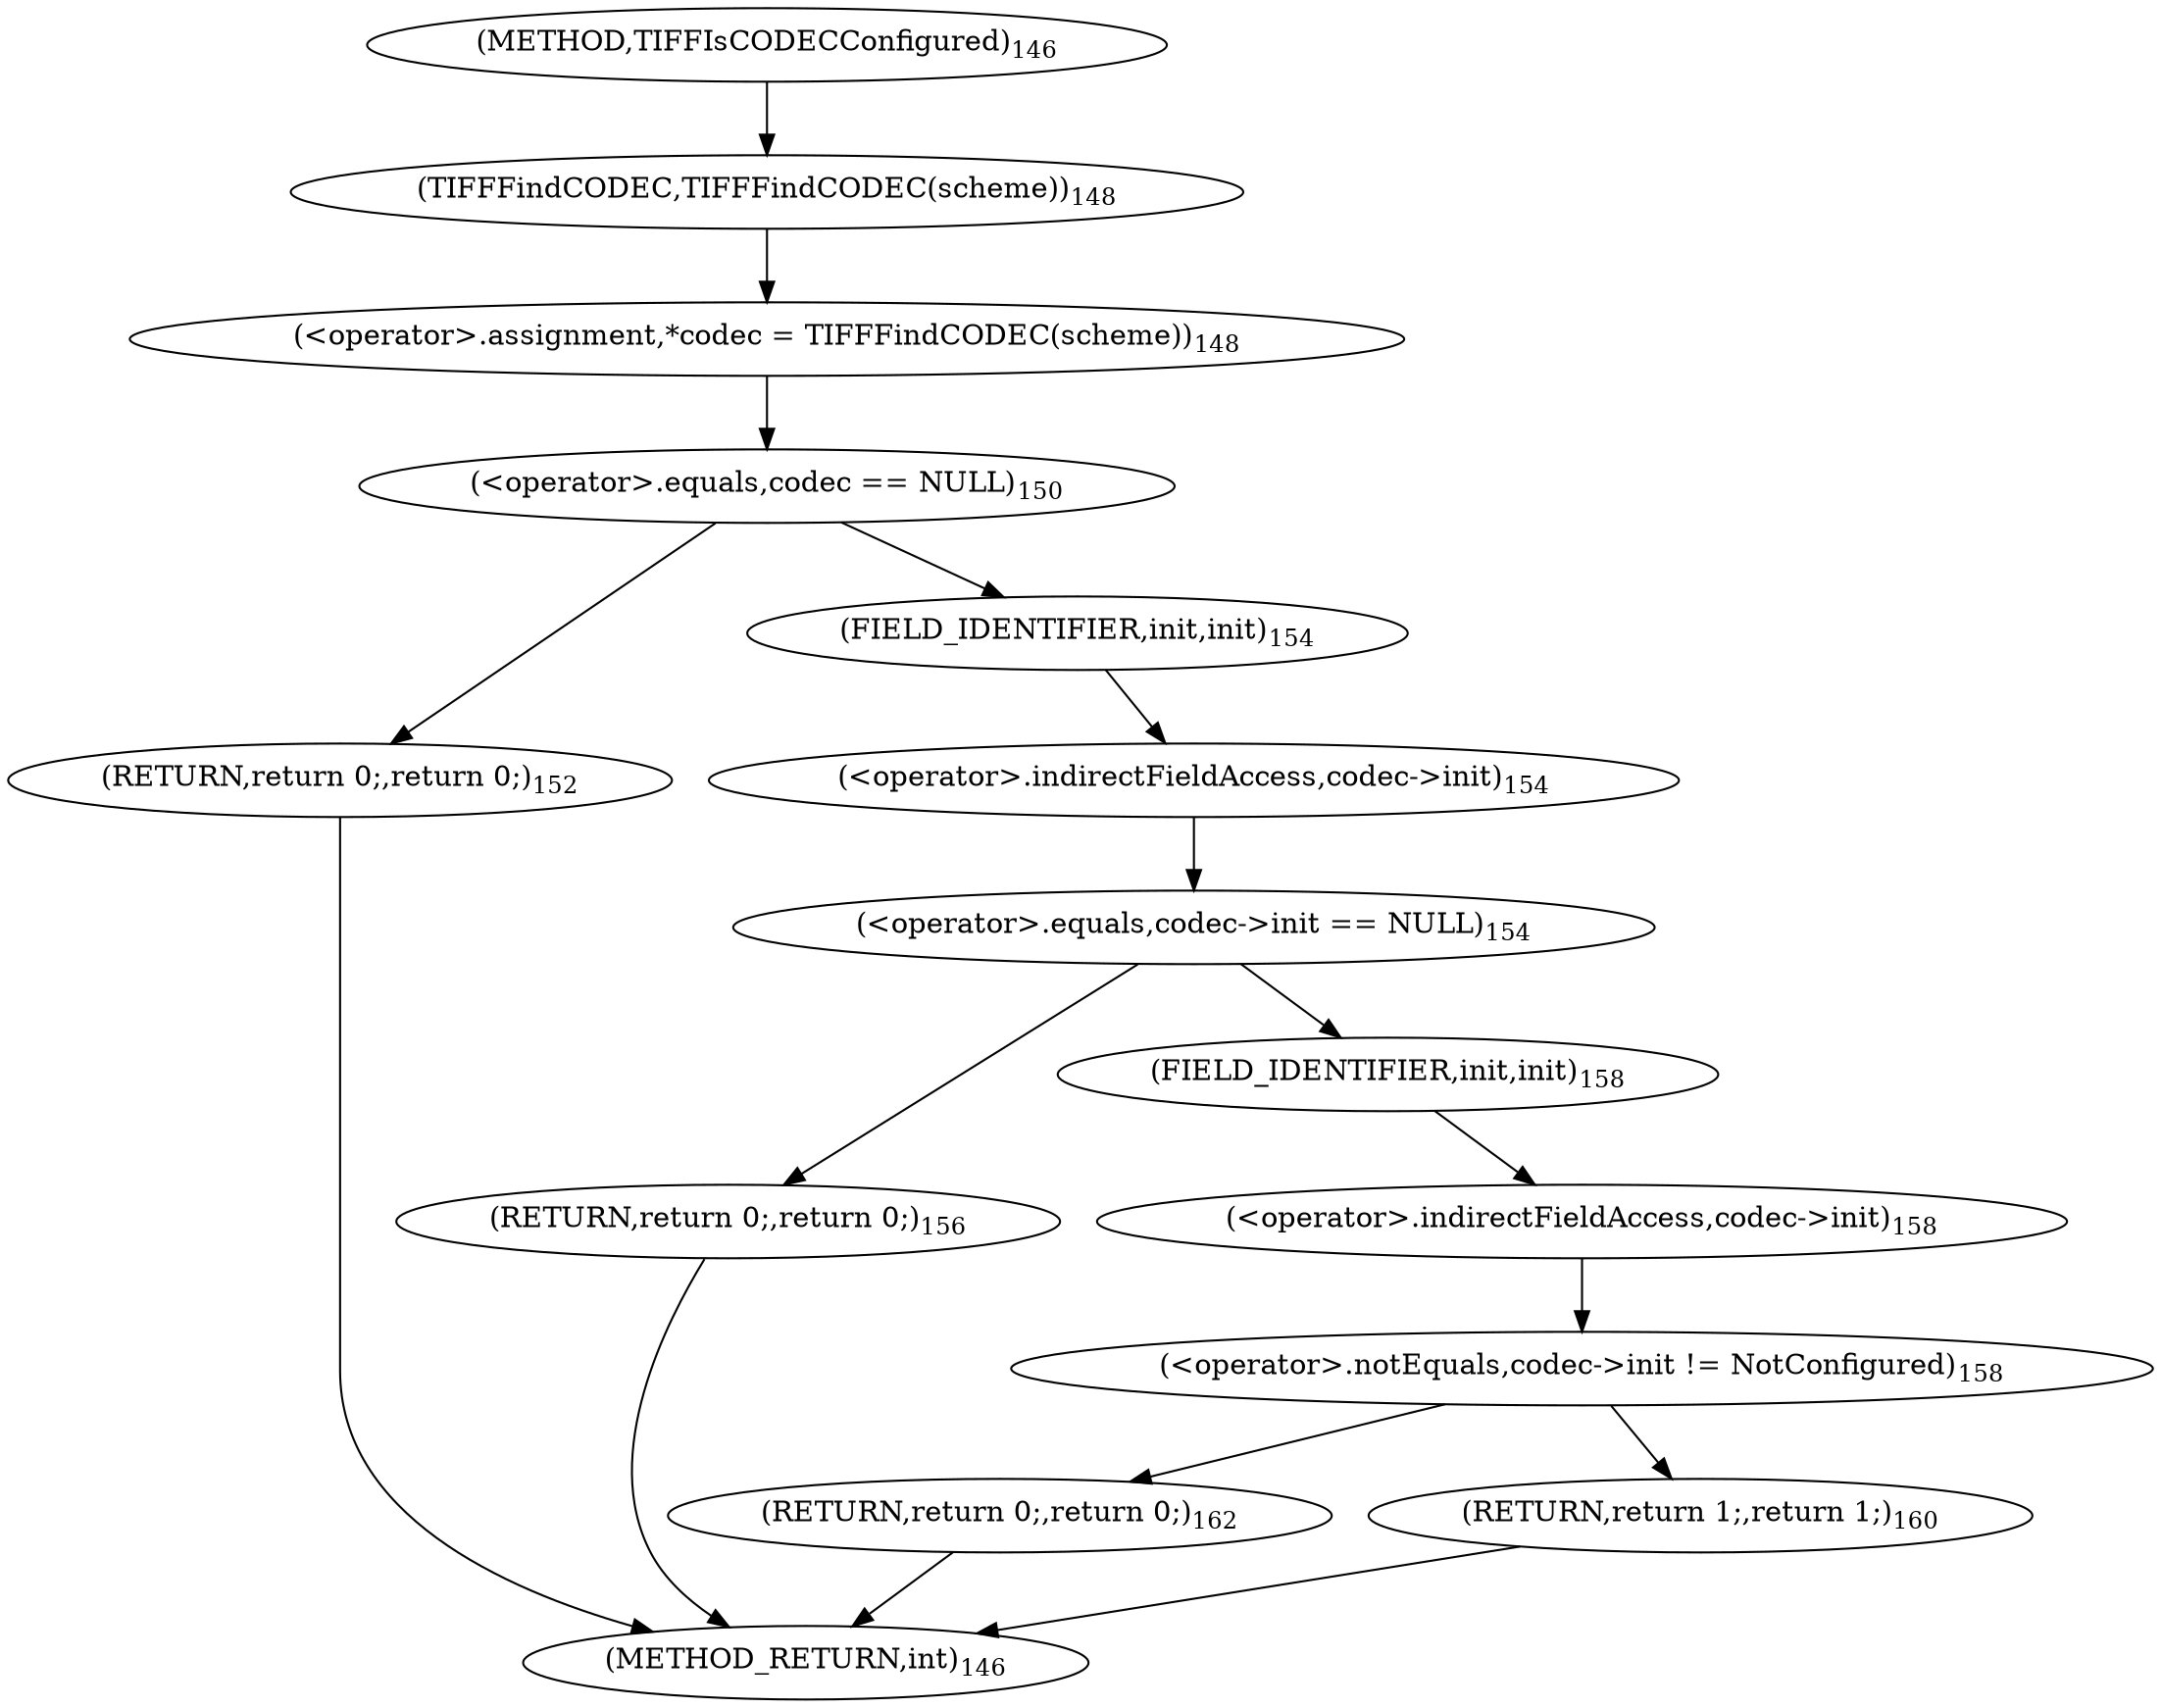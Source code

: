 digraph "TIFFIsCODECConfigured" {  
"29138" [label = <(&lt;operator&gt;.assignment,*codec = TIFFFindCODEC(scheme))<SUB>148</SUB>> ]
"29167" [label = <(RETURN,return 0;,return 0;)<SUB>162</SUB>> ]
"29140" [label = <(TIFFFindCODEC,TIFFFindCODEC(scheme))<SUB>148</SUB>> ]
"29143" [label = <(&lt;operator&gt;.equals,codec == NULL)<SUB>150</SUB>> ]
"29150" [label = <(&lt;operator&gt;.equals,codec-&gt;init == NULL)<SUB>154</SUB>> ]
"29159" [label = <(&lt;operator&gt;.notEquals,codec-&gt;init != NotConfigured)<SUB>158</SUB>> ]
"29147" [label = <(RETURN,return 0;,return 0;)<SUB>152</SUB>> ]
"29151" [label = <(&lt;operator&gt;.indirectFieldAccess,codec-&gt;init)<SUB>154</SUB>> ]
"29156" [label = <(RETURN,return 0;,return 0;)<SUB>156</SUB>> ]
"29160" [label = <(&lt;operator&gt;.indirectFieldAccess,codec-&gt;init)<SUB>158</SUB>> ]
"29165" [label = <(RETURN,return 1;,return 1;)<SUB>160</SUB>> ]
"29153" [label = <(FIELD_IDENTIFIER,init,init)<SUB>154</SUB>> ]
"29162" [label = <(FIELD_IDENTIFIER,init,init)<SUB>158</SUB>> ]
"29134" [label = <(METHOD,TIFFIsCODECConfigured)<SUB>146</SUB>> ]
"29169" [label = <(METHOD_RETURN,int)<SUB>146</SUB>> ]
  "29138" -> "29143" 
  "29167" -> "29169" 
  "29140" -> "29138" 
  "29143" -> "29147" 
  "29143" -> "29153" 
  "29150" -> "29156" 
  "29150" -> "29162" 
  "29159" -> "29165" 
  "29159" -> "29167" 
  "29147" -> "29169" 
  "29151" -> "29150" 
  "29156" -> "29169" 
  "29160" -> "29159" 
  "29165" -> "29169" 
  "29153" -> "29151" 
  "29162" -> "29160" 
  "29134" -> "29140" 
}
